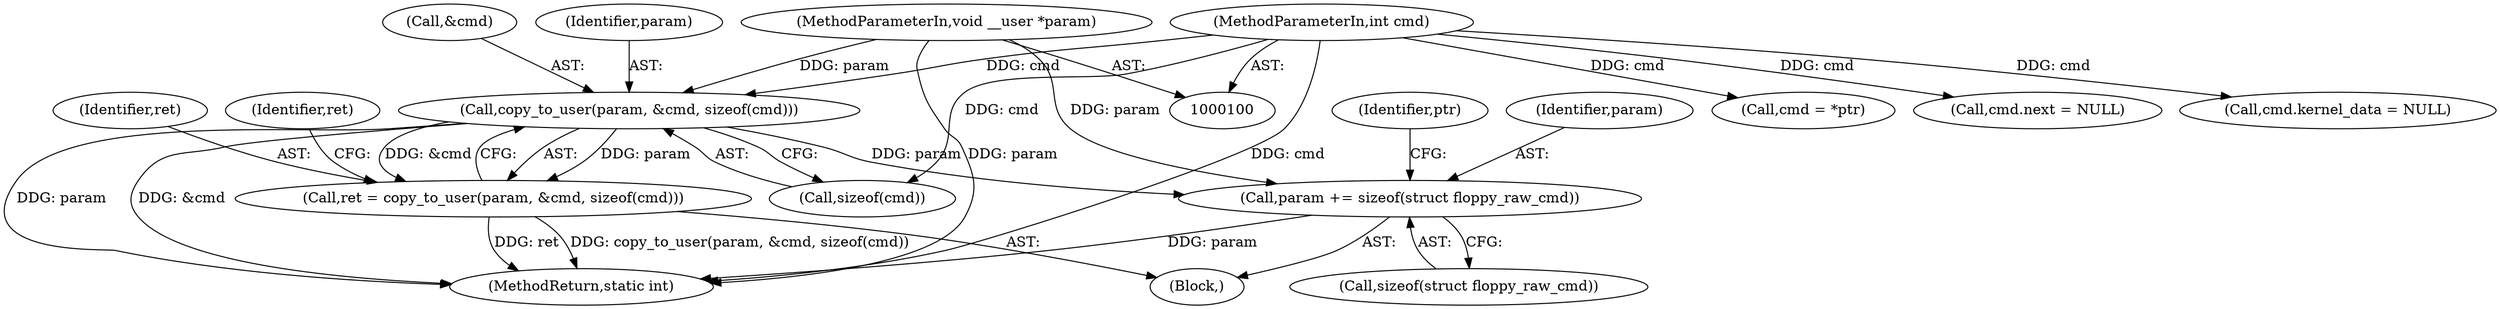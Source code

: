 digraph "0_linux_2145e15e0557a01b9195d1c7199a1b92cb9be81f@API" {
"1000126" [label="(Call,copy_to_user(param, &cmd, sizeof(cmd)))"];
"1000102" [label="(MethodParameterIn,void __user *param)"];
"1000101" [label="(MethodParameterIn,int cmd)"];
"1000124" [label="(Call,ret = copy_to_user(param, &cmd, sizeof(cmd)))"];
"1000137" [label="(Call,param += sizeof(struct floppy_raw_cmd))"];
"1000128" [label="(Call,&cmd)"];
"1000110" [label="(Call,cmd = *ptr)"];
"1000114" [label="(Call,cmd.next = NULL)"];
"1000102" [label="(MethodParameterIn,void __user *param)"];
"1000145" [label="(Identifier,ptr)"];
"1000137" [label="(Call,param += sizeof(struct floppy_raw_cmd))"];
"1000124" [label="(Call,ret = copy_to_user(param, &cmd, sizeof(cmd)))"];
"1000125" [label="(Identifier,ret)"];
"1000119" [label="(Call,cmd.kernel_data = NULL)"];
"1000101" [label="(MethodParameterIn,int cmd)"];
"1000108" [label="(Block,)"];
"1000133" [label="(Identifier,ret)"];
"1000130" [label="(Call,sizeof(cmd))"];
"1000126" [label="(Call,copy_to_user(param, &cmd, sizeof(cmd)))"];
"1000198" [label="(MethodReturn,static int)"];
"1000139" [label="(Call,sizeof(struct floppy_raw_cmd))"];
"1000127" [label="(Identifier,param)"];
"1000138" [label="(Identifier,param)"];
"1000126" -> "1000124"  [label="AST: "];
"1000126" -> "1000130"  [label="CFG: "];
"1000127" -> "1000126"  [label="AST: "];
"1000128" -> "1000126"  [label="AST: "];
"1000130" -> "1000126"  [label="AST: "];
"1000124" -> "1000126"  [label="CFG: "];
"1000126" -> "1000198"  [label="DDG: param"];
"1000126" -> "1000198"  [label="DDG: &cmd"];
"1000126" -> "1000124"  [label="DDG: param"];
"1000126" -> "1000124"  [label="DDG: &cmd"];
"1000102" -> "1000126"  [label="DDG: param"];
"1000101" -> "1000126"  [label="DDG: cmd"];
"1000126" -> "1000137"  [label="DDG: param"];
"1000102" -> "1000100"  [label="AST: "];
"1000102" -> "1000198"  [label="DDG: param"];
"1000102" -> "1000137"  [label="DDG: param"];
"1000101" -> "1000100"  [label="AST: "];
"1000101" -> "1000198"  [label="DDG: cmd"];
"1000101" -> "1000110"  [label="DDG: cmd"];
"1000101" -> "1000114"  [label="DDG: cmd"];
"1000101" -> "1000119"  [label="DDG: cmd"];
"1000101" -> "1000130"  [label="DDG: cmd"];
"1000124" -> "1000108"  [label="AST: "];
"1000125" -> "1000124"  [label="AST: "];
"1000133" -> "1000124"  [label="CFG: "];
"1000124" -> "1000198"  [label="DDG: ret"];
"1000124" -> "1000198"  [label="DDG: copy_to_user(param, &cmd, sizeof(cmd))"];
"1000137" -> "1000108"  [label="AST: "];
"1000137" -> "1000139"  [label="CFG: "];
"1000138" -> "1000137"  [label="AST: "];
"1000139" -> "1000137"  [label="AST: "];
"1000145" -> "1000137"  [label="CFG: "];
"1000137" -> "1000198"  [label="DDG: param"];
}
